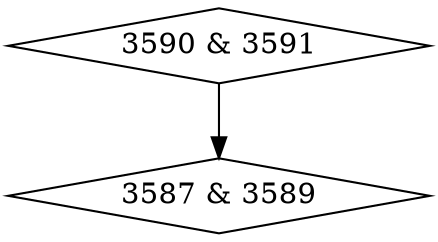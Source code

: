 digraph {
0 [label = "3587 & 3589", shape = diamond];
1 [label = "3590 & 3591", shape = diamond];
1->0;
}
